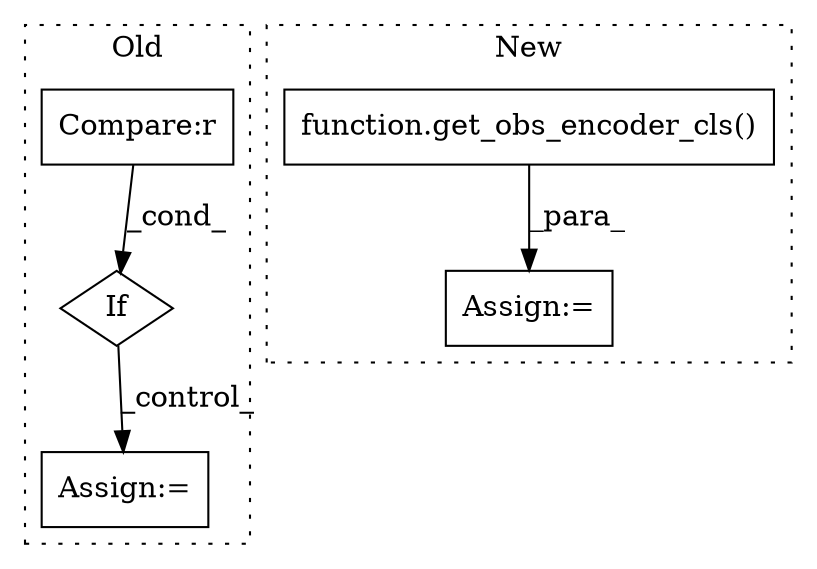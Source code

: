 digraph G {
subgraph cluster0 {
1 [label="If" a="96" s="5268" l="3" shape="diamond"];
3 [label="Compare:r" a="40" s="5271" l="31" shape="box"];
4 [label="Assign:=" a="68" s="5339" l="3" shape="box"];
label = "Old";
style="dotted";
}
subgraph cluster1 {
2 [label="function.get_obs_encoder_cls()" a="75" s="8889,8924" l="20,1" shape="box"];
5 [label="Assign:=" a="68" s="8886" l="3" shape="box"];
label = "New";
style="dotted";
}
1 -> 4 [label="_control_"];
2 -> 5 [label="_para_"];
3 -> 1 [label="_cond_"];
}